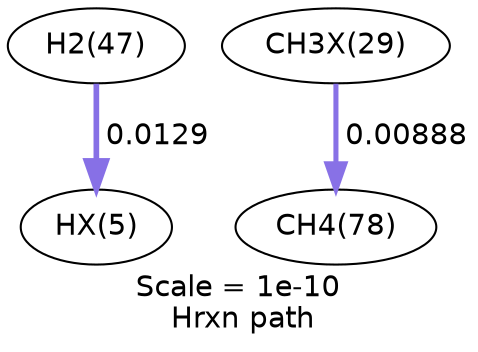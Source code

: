 digraph reaction_paths {
center=1;
s9 -> s17[fontname="Helvetica", style="setlinewidth(2.72)", arrowsize=1.36, color="0.7, 0.513, 0.9"
, label=" 0.0129"];
s19 -> s13[fontname="Helvetica", style="setlinewidth(2.43)", arrowsize=1.22, color="0.7, 0.509, 0.9"
, label=" 0.00888"];
s9 [ fontname="Helvetica", label="H2(47)"];
s13 [ fontname="Helvetica", label="CH4(78)"];
s17 [ fontname="Helvetica", label="HX(5)"];
s19 [ fontname="Helvetica", label="CH3X(29)"];
 label = "Scale = 1e-10\l Hrxn path";
 fontname = "Helvetica";
}
